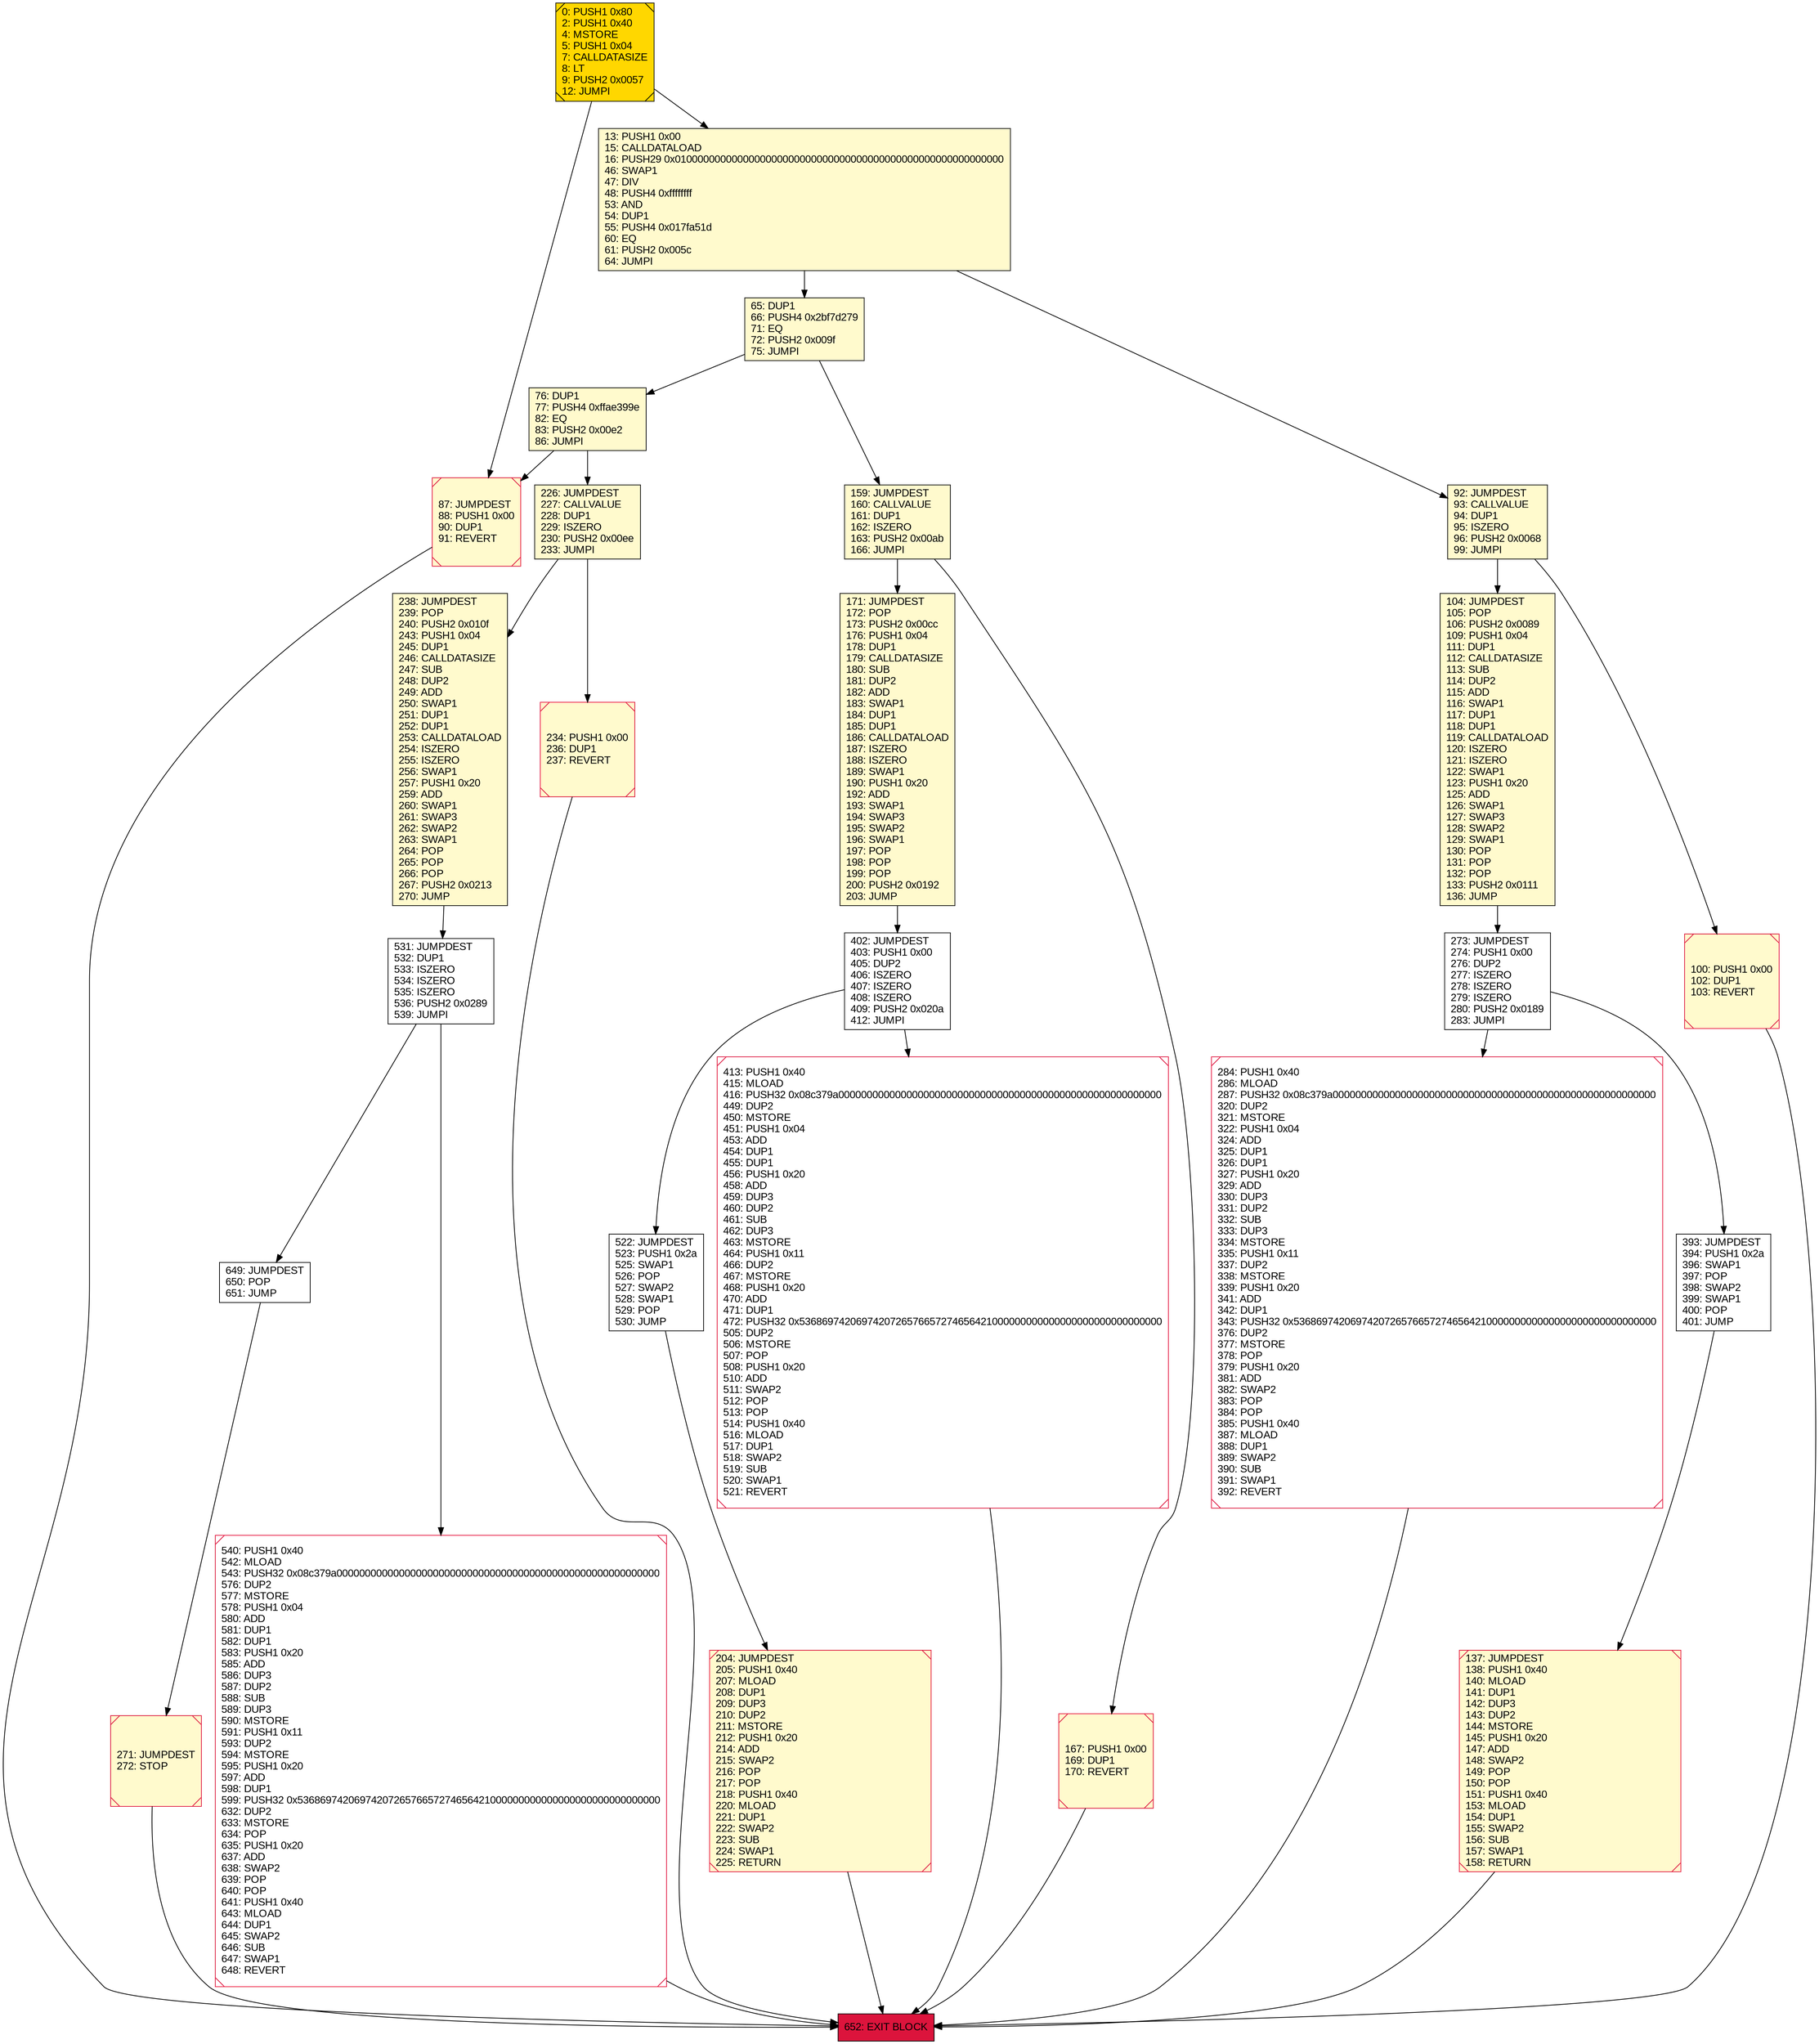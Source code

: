 digraph G {
bgcolor=transparent rankdir=UD;
node [shape=box style=filled color=black fillcolor=white fontname=arial fontcolor=black];
531 [label="531: JUMPDEST\l532: DUP1\l533: ISZERO\l534: ISZERO\l535: ISZERO\l536: PUSH2 0x0289\l539: JUMPI\l" ];
100 [label="100: PUSH1 0x00\l102: DUP1\l103: REVERT\l" fillcolor=lemonchiffon shape=Msquare color=crimson ];
273 [label="273: JUMPDEST\l274: PUSH1 0x00\l276: DUP2\l277: ISZERO\l278: ISZERO\l279: ISZERO\l280: PUSH2 0x0189\l283: JUMPI\l" ];
167 [label="167: PUSH1 0x00\l169: DUP1\l170: REVERT\l" fillcolor=lemonchiffon shape=Msquare color=crimson ];
402 [label="402: JUMPDEST\l403: PUSH1 0x00\l405: DUP2\l406: ISZERO\l407: ISZERO\l408: ISZERO\l409: PUSH2 0x020a\l412: JUMPI\l" ];
234 [label="234: PUSH1 0x00\l236: DUP1\l237: REVERT\l" fillcolor=lemonchiffon shape=Msquare color=crimson ];
652 [label="652: EXIT BLOCK\l" fillcolor=crimson ];
522 [label="522: JUMPDEST\l523: PUSH1 0x2a\l525: SWAP1\l526: POP\l527: SWAP2\l528: SWAP1\l529: POP\l530: JUMP\l" ];
87 [label="87: JUMPDEST\l88: PUSH1 0x00\l90: DUP1\l91: REVERT\l" fillcolor=lemonchiffon shape=Msquare color=crimson ];
393 [label="393: JUMPDEST\l394: PUSH1 0x2a\l396: SWAP1\l397: POP\l398: SWAP2\l399: SWAP1\l400: POP\l401: JUMP\l" ];
238 [label="238: JUMPDEST\l239: POP\l240: PUSH2 0x010f\l243: PUSH1 0x04\l245: DUP1\l246: CALLDATASIZE\l247: SUB\l248: DUP2\l249: ADD\l250: SWAP1\l251: DUP1\l252: DUP1\l253: CALLDATALOAD\l254: ISZERO\l255: ISZERO\l256: SWAP1\l257: PUSH1 0x20\l259: ADD\l260: SWAP1\l261: SWAP3\l262: SWAP2\l263: SWAP1\l264: POP\l265: POP\l266: POP\l267: PUSH2 0x0213\l270: JUMP\l" fillcolor=lemonchiffon ];
284 [label="284: PUSH1 0x40\l286: MLOAD\l287: PUSH32 0x08c379a000000000000000000000000000000000000000000000000000000000\l320: DUP2\l321: MSTORE\l322: PUSH1 0x04\l324: ADD\l325: DUP1\l326: DUP1\l327: PUSH1 0x20\l329: ADD\l330: DUP3\l331: DUP2\l332: SUB\l333: DUP3\l334: MSTORE\l335: PUSH1 0x11\l337: DUP2\l338: MSTORE\l339: PUSH1 0x20\l341: ADD\l342: DUP1\l343: PUSH32 0x5368697420697420726576657274656421000000000000000000000000000000\l376: DUP2\l377: MSTORE\l378: POP\l379: PUSH1 0x20\l381: ADD\l382: SWAP2\l383: POP\l384: POP\l385: PUSH1 0x40\l387: MLOAD\l388: DUP1\l389: SWAP2\l390: SUB\l391: SWAP1\l392: REVERT\l" shape=Msquare color=crimson ];
540 [label="540: PUSH1 0x40\l542: MLOAD\l543: PUSH32 0x08c379a000000000000000000000000000000000000000000000000000000000\l576: DUP2\l577: MSTORE\l578: PUSH1 0x04\l580: ADD\l581: DUP1\l582: DUP1\l583: PUSH1 0x20\l585: ADD\l586: DUP3\l587: DUP2\l588: SUB\l589: DUP3\l590: MSTORE\l591: PUSH1 0x11\l593: DUP2\l594: MSTORE\l595: PUSH1 0x20\l597: ADD\l598: DUP1\l599: PUSH32 0x5368697420697420726576657274656421000000000000000000000000000000\l632: DUP2\l633: MSTORE\l634: POP\l635: PUSH1 0x20\l637: ADD\l638: SWAP2\l639: POP\l640: POP\l641: PUSH1 0x40\l643: MLOAD\l644: DUP1\l645: SWAP2\l646: SUB\l647: SWAP1\l648: REVERT\l" shape=Msquare color=crimson ];
413 [label="413: PUSH1 0x40\l415: MLOAD\l416: PUSH32 0x08c379a000000000000000000000000000000000000000000000000000000000\l449: DUP2\l450: MSTORE\l451: PUSH1 0x04\l453: ADD\l454: DUP1\l455: DUP1\l456: PUSH1 0x20\l458: ADD\l459: DUP3\l460: DUP2\l461: SUB\l462: DUP3\l463: MSTORE\l464: PUSH1 0x11\l466: DUP2\l467: MSTORE\l468: PUSH1 0x20\l470: ADD\l471: DUP1\l472: PUSH32 0x5368697420697420726576657274656421000000000000000000000000000000\l505: DUP2\l506: MSTORE\l507: POP\l508: PUSH1 0x20\l510: ADD\l511: SWAP2\l512: POP\l513: POP\l514: PUSH1 0x40\l516: MLOAD\l517: DUP1\l518: SWAP2\l519: SUB\l520: SWAP1\l521: REVERT\l" shape=Msquare color=crimson ];
159 [label="159: JUMPDEST\l160: CALLVALUE\l161: DUP1\l162: ISZERO\l163: PUSH2 0x00ab\l166: JUMPI\l" fillcolor=lemonchiffon ];
92 [label="92: JUMPDEST\l93: CALLVALUE\l94: DUP1\l95: ISZERO\l96: PUSH2 0x0068\l99: JUMPI\l" fillcolor=lemonchiffon ];
271 [label="271: JUMPDEST\l272: STOP\l" fillcolor=lemonchiffon shape=Msquare color=crimson ];
226 [label="226: JUMPDEST\l227: CALLVALUE\l228: DUP1\l229: ISZERO\l230: PUSH2 0x00ee\l233: JUMPI\l" fillcolor=lemonchiffon ];
649 [label="649: JUMPDEST\l650: POP\l651: JUMP\l" ];
171 [label="171: JUMPDEST\l172: POP\l173: PUSH2 0x00cc\l176: PUSH1 0x04\l178: DUP1\l179: CALLDATASIZE\l180: SUB\l181: DUP2\l182: ADD\l183: SWAP1\l184: DUP1\l185: DUP1\l186: CALLDATALOAD\l187: ISZERO\l188: ISZERO\l189: SWAP1\l190: PUSH1 0x20\l192: ADD\l193: SWAP1\l194: SWAP3\l195: SWAP2\l196: SWAP1\l197: POP\l198: POP\l199: POP\l200: PUSH2 0x0192\l203: JUMP\l" fillcolor=lemonchiffon ];
76 [label="76: DUP1\l77: PUSH4 0xffae399e\l82: EQ\l83: PUSH2 0x00e2\l86: JUMPI\l" fillcolor=lemonchiffon ];
137 [label="137: JUMPDEST\l138: PUSH1 0x40\l140: MLOAD\l141: DUP1\l142: DUP3\l143: DUP2\l144: MSTORE\l145: PUSH1 0x20\l147: ADD\l148: SWAP2\l149: POP\l150: POP\l151: PUSH1 0x40\l153: MLOAD\l154: DUP1\l155: SWAP2\l156: SUB\l157: SWAP1\l158: RETURN\l" fillcolor=lemonchiffon shape=Msquare color=crimson ];
65 [label="65: DUP1\l66: PUSH4 0x2bf7d279\l71: EQ\l72: PUSH2 0x009f\l75: JUMPI\l" fillcolor=lemonchiffon ];
104 [label="104: JUMPDEST\l105: POP\l106: PUSH2 0x0089\l109: PUSH1 0x04\l111: DUP1\l112: CALLDATASIZE\l113: SUB\l114: DUP2\l115: ADD\l116: SWAP1\l117: DUP1\l118: DUP1\l119: CALLDATALOAD\l120: ISZERO\l121: ISZERO\l122: SWAP1\l123: PUSH1 0x20\l125: ADD\l126: SWAP1\l127: SWAP3\l128: SWAP2\l129: SWAP1\l130: POP\l131: POP\l132: POP\l133: PUSH2 0x0111\l136: JUMP\l" fillcolor=lemonchiffon ];
0 [label="0: PUSH1 0x80\l2: PUSH1 0x40\l4: MSTORE\l5: PUSH1 0x04\l7: CALLDATASIZE\l8: LT\l9: PUSH2 0x0057\l12: JUMPI\l" fillcolor=lemonchiffon shape=Msquare fillcolor=gold ];
13 [label="13: PUSH1 0x00\l15: CALLDATALOAD\l16: PUSH29 0x0100000000000000000000000000000000000000000000000000000000\l46: SWAP1\l47: DIV\l48: PUSH4 0xffffffff\l53: AND\l54: DUP1\l55: PUSH4 0x017fa51d\l60: EQ\l61: PUSH2 0x005c\l64: JUMPI\l" fillcolor=lemonchiffon ];
204 [label="204: JUMPDEST\l205: PUSH1 0x40\l207: MLOAD\l208: DUP1\l209: DUP3\l210: DUP2\l211: MSTORE\l212: PUSH1 0x20\l214: ADD\l215: SWAP2\l216: POP\l217: POP\l218: PUSH1 0x40\l220: MLOAD\l221: DUP1\l222: SWAP2\l223: SUB\l224: SWAP1\l225: RETURN\l" fillcolor=lemonchiffon shape=Msquare color=crimson ];
0 -> 13;
65 -> 76;
13 -> 65;
234 -> 652;
100 -> 652;
167 -> 652;
159 -> 167;
273 -> 284;
238 -> 531;
273 -> 393;
531 -> 540;
271 -> 652;
284 -> 652;
402 -> 522;
540 -> 652;
413 -> 652;
92 -> 100;
402 -> 413;
76 -> 226;
87 -> 652;
92 -> 104;
13 -> 92;
159 -> 171;
393 -> 137;
76 -> 87;
65 -> 159;
226 -> 234;
0 -> 87;
522 -> 204;
531 -> 649;
204 -> 652;
226 -> 238;
649 -> 271;
137 -> 652;
171 -> 402;
104 -> 273;
}